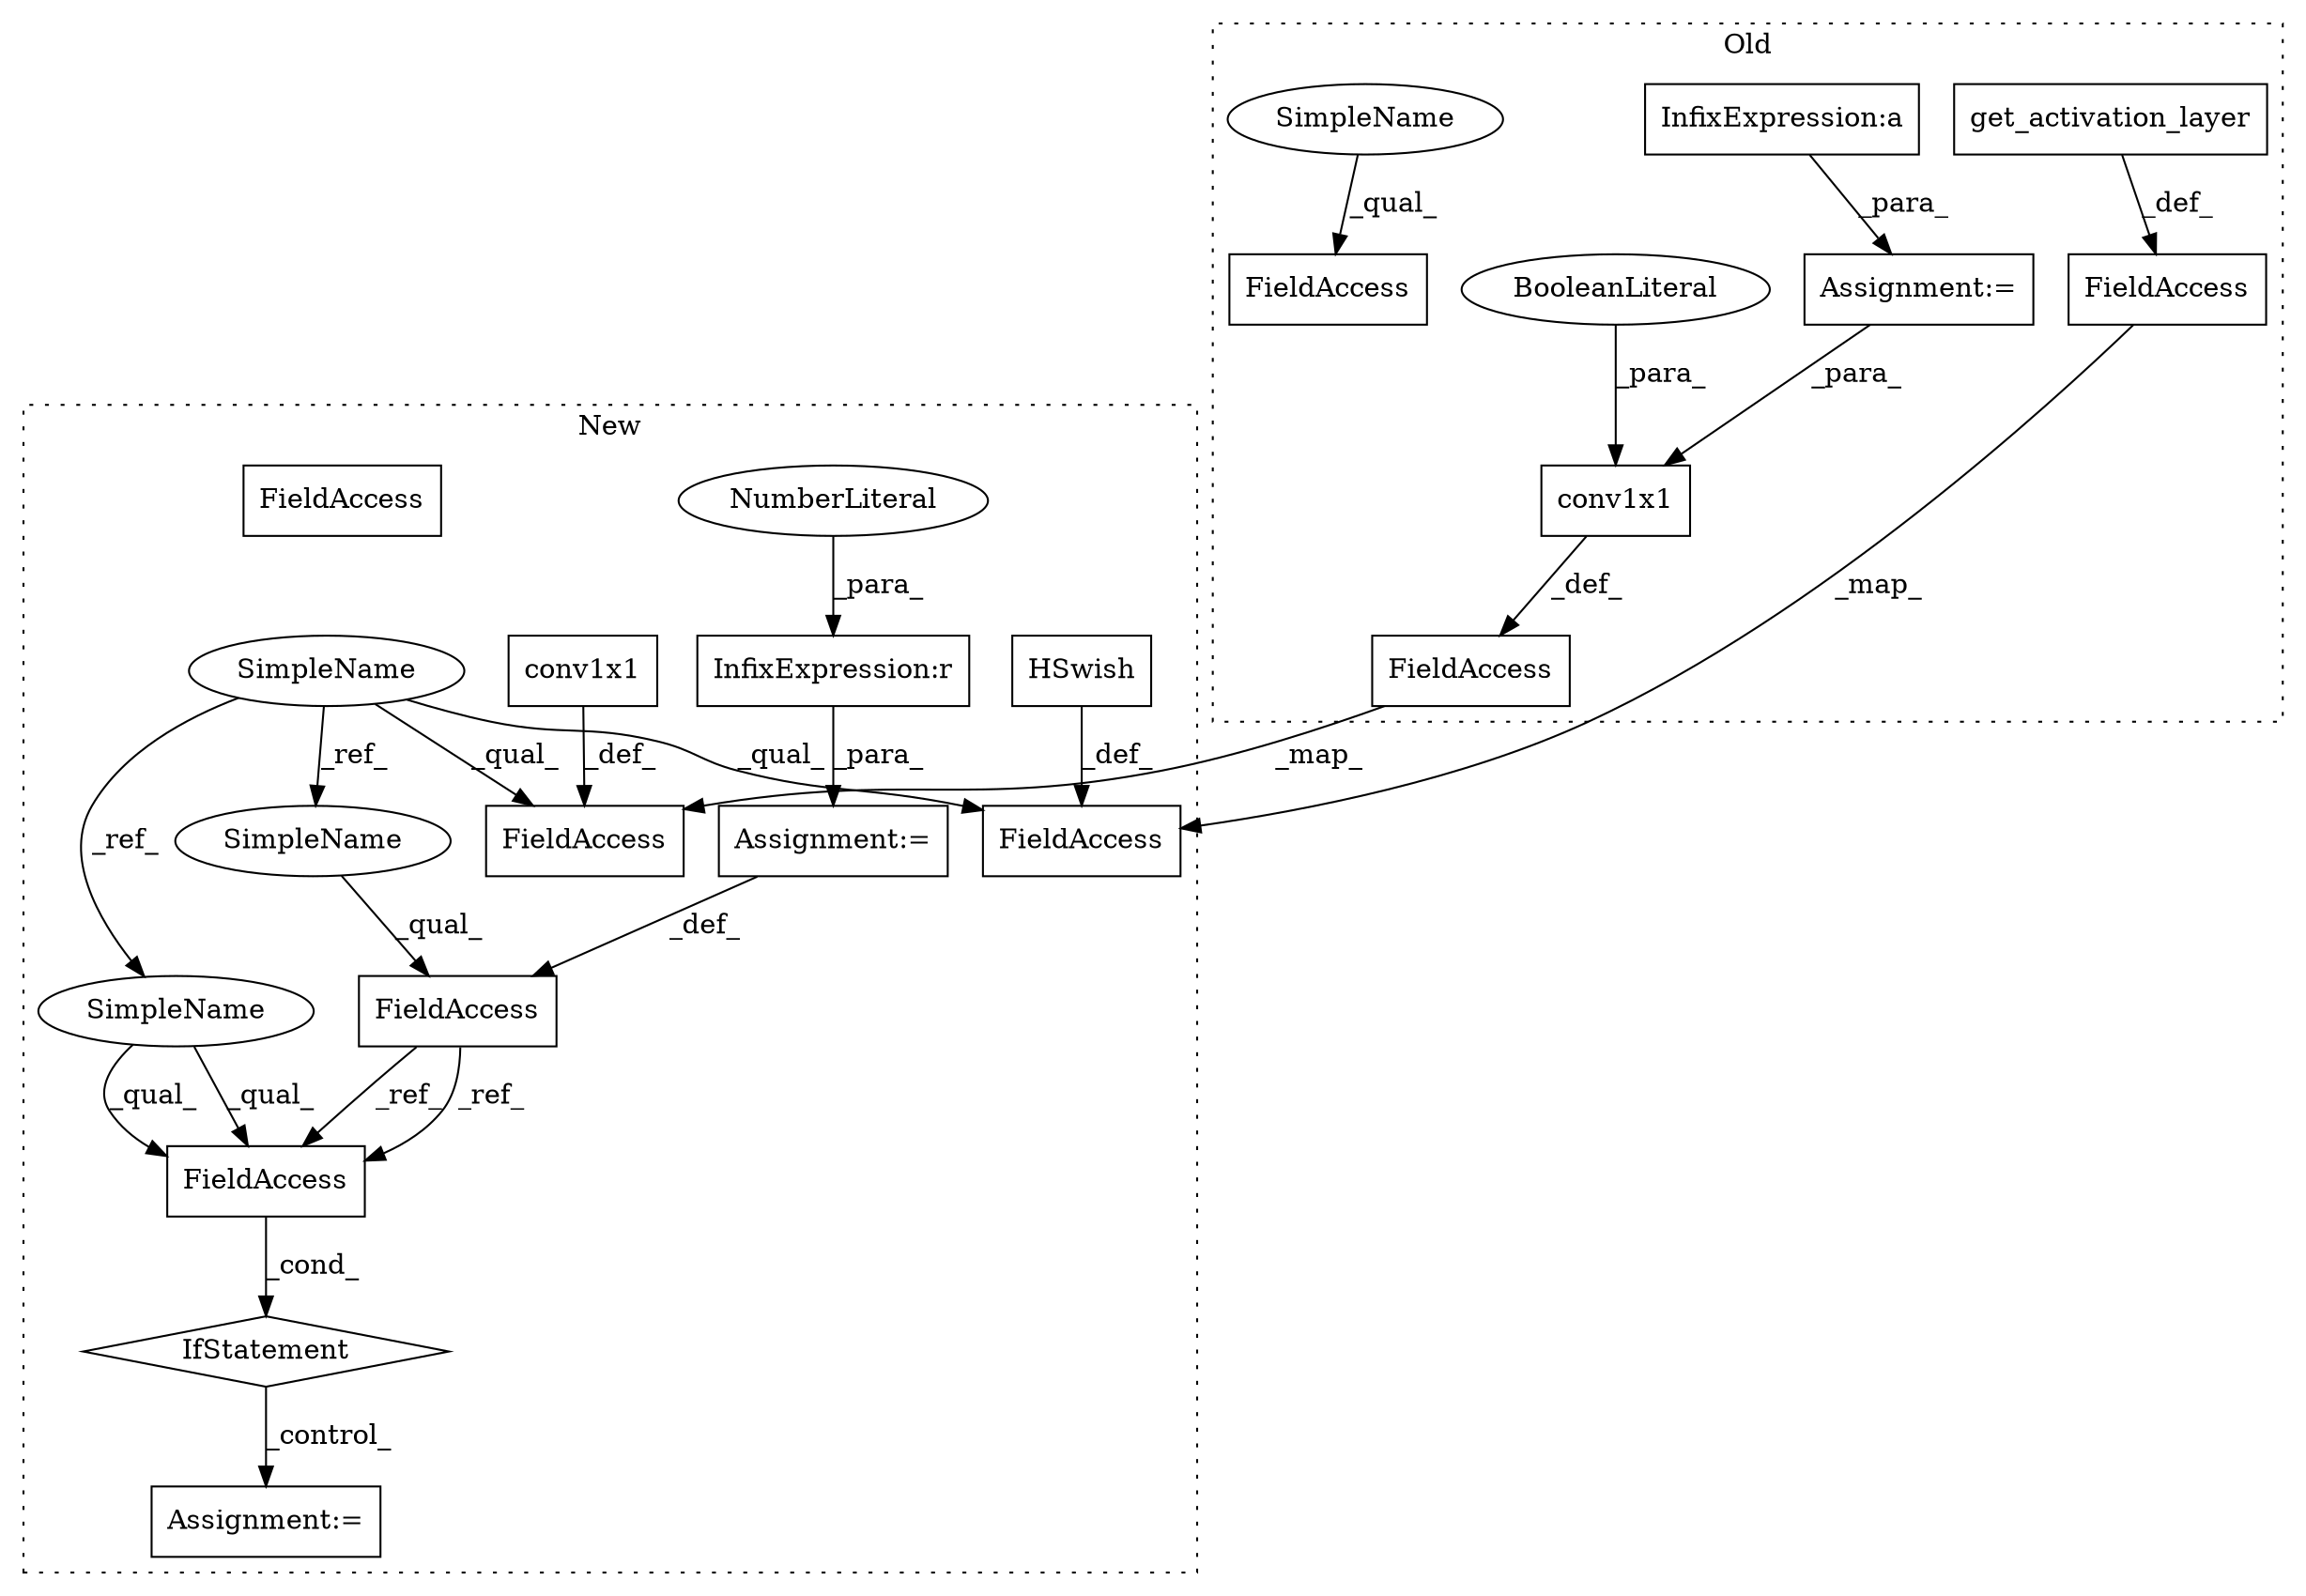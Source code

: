 digraph G {
subgraph cluster0 {
1 [label="conv1x1" a="32" s="8398,8431" l="8,1" shape="box"];
3 [label="InfixExpression:a" a="27" s="8323" l="3" shape="box"];
6 [label="BooleanLiteral" a="9" s="8427" l="4" shape="ellipse"];
11 [label="FieldAccess" a="22" s="8387" l="10" shape="box"];
13 [label="FieldAccess" a="22" s="8342" l="9" shape="box"];
14 [label="Assignment:=" a="7" s="8313" l="1" shape="box"];
17 [label="FieldAccess" a="22" s="8438" l="10" shape="box"];
20 [label="get_activation_layer" a="32" s="8449,8480" l="21,1" shape="box"];
23 [label="SimpleName" a="42" s="8342" l="4" shape="ellipse"];
label = "Old";
style="dotted";
}
subgraph cluster1 {
2 [label="IfStatement" a="25" s="2949,2969" l="4,2" shape="diamond"];
4 [label="InfixExpression:r" a="27" s="2856" l="4" shape="box"];
5 [label="NumberLiteral" a="34" s="2860" l="3" shape="ellipse"];
7 [label="FieldAccess" a="22" s="2953" l="16" shape="box"];
8 [label="FieldAccess" a="22" s="2826" l="16" shape="box"];
9 [label="SimpleName" a="42" s="2701" l="4" shape="ellipse"];
10 [label="FieldAccess" a="22" s="2870" l="10" shape="box"];
12 [label="conv1x1" a="32" s="2881,2913" l="8,1" shape="box"];
15 [label="Assignment:=" a="7" s="2991" l="1" shape="box"];
16 [label="Assignment:=" a="7" s="2842" l="1" shape="box"];
18 [label="FieldAccess" a="22" s="2920" l="10" shape="box"];
19 [label="HSwish" a="32" s="2931,2942" l="7,1" shape="box"];
21 [label="SimpleName" a="42" s="2953" l="4" shape="ellipse"];
22 [label="SimpleName" a="42" s="2826" l="4" shape="ellipse"];
24 [label="FieldAccess" a="22" s="2953" l="16" shape="box"];
label = "New";
style="dotted";
}
1 -> 11 [label="_def_"];
2 -> 15 [label="_control_"];
3 -> 14 [label="_para_"];
4 -> 16 [label="_para_"];
5 -> 4 [label="_para_"];
6 -> 1 [label="_para_"];
8 -> 24 [label="_ref_"];
8 -> 24 [label="_ref_"];
9 -> 10 [label="_qual_"];
9 -> 18 [label="_qual_"];
9 -> 21 [label="_ref_"];
9 -> 22 [label="_ref_"];
11 -> 10 [label="_map_"];
12 -> 10 [label="_def_"];
14 -> 1 [label="_para_"];
16 -> 8 [label="_def_"];
17 -> 18 [label="_map_"];
19 -> 18 [label="_def_"];
20 -> 17 [label="_def_"];
21 -> 24 [label="_qual_"];
21 -> 24 [label="_qual_"];
22 -> 8 [label="_qual_"];
23 -> 13 [label="_qual_"];
24 -> 2 [label="_cond_"];
}